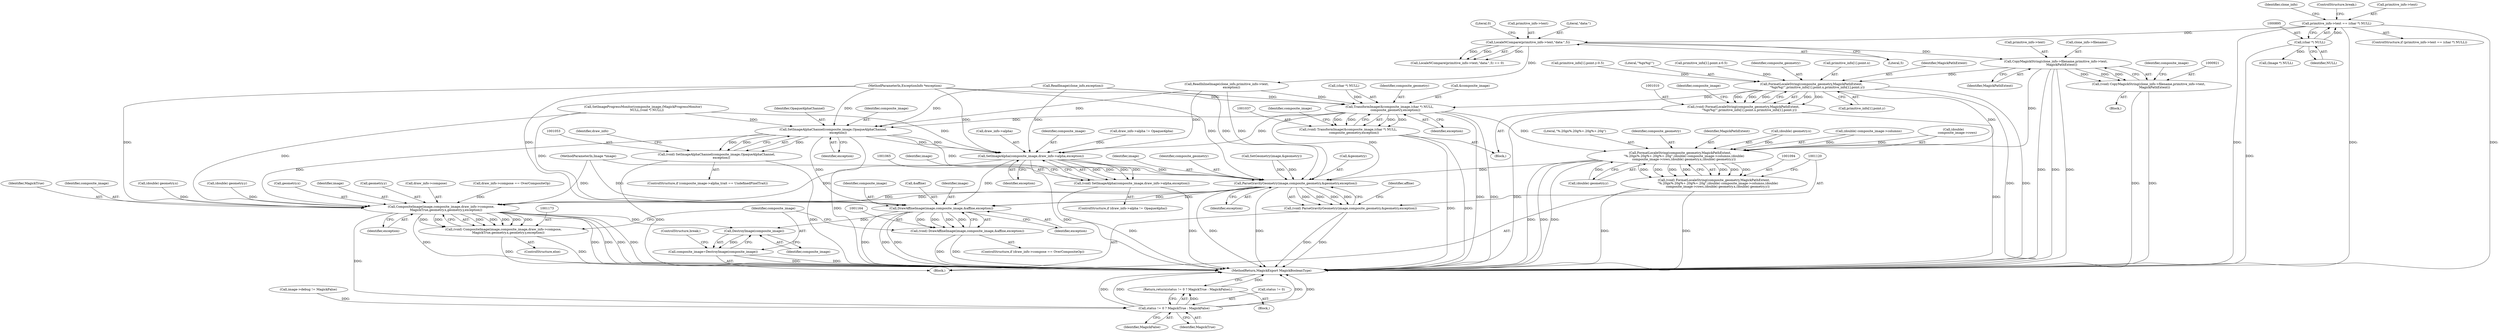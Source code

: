 digraph "0_ImageMagick_726812fa2fa7ce16bcf58f6e115f65427a1c0950_2@pointer" {
"1000922" [label="(Call,CopyMagickString(clone_info->filename,primitive_info->text,\n            MagickPathExtent))"];
"1000903" [label="(Call,LocaleNCompare(primitive_info->text,\"data:\",5))"];
"1000890" [label="(Call,primitive_info->text == (char *) NULL)"];
"1000894" [label="(Call,(char *) NULL)"];
"1000920" [label="(Call,(void) CopyMagickString(clone_info->filename,primitive_info->text,\n            MagickPathExtent))"];
"1001011" [label="(Call,FormatLocaleString(composite_geometry,MagickPathExtent,\n            \"%gx%g!\",primitive_info[1].point.x,primitive_info[1].point.y))"];
"1001009" [label="(Call,(void) FormatLocaleString(composite_geometry,MagickPathExtent,\n            \"%gx%g!\",primitive_info[1].point.x,primitive_info[1].point.y))"];
"1001038" [label="(Call,TransformImage(&composite_image,(char *) NULL,\n            composite_geometry,exception))"];
"1001036" [label="(Call,(void) TransformImage(&composite_image,(char *) NULL,\n            composite_geometry,exception))"];
"1001054" [label="(Call,SetImageAlphaChannel(composite_image,OpaqueAlphaChannel,\n          exception))"];
"1001052" [label="(Call,(void) SetImageAlphaChannel(composite_image,OpaqueAlphaChannel,\n          exception))"];
"1001066" [label="(Call,SetImageAlpha(composite_image,draw_info->alpha,exception))"];
"1001064" [label="(Call,(void) SetImageAlpha(composite_image,draw_info->alpha,exception))"];
"1001121" [label="(Call,ParseGravityGeometry(image,composite_geometry,&geometry,exception))"];
"1001119" [label="(Call,(void) ParseGravityGeometry(image,composite_geometry,&geometry,exception))"];
"1001165" [label="(Call,DrawAffineImage(image,composite_image,&affine,exception))"];
"1001163" [label="(Call,(void) DrawAffineImage(image,composite_image,&affine,exception))"];
"1001190" [label="(Call,DestroyImage(composite_image))"];
"1001188" [label="(Call,composite_image=DestroyImage(composite_image))"];
"1001174" [label="(Call,CompositeImage(image,composite_image,draw_info->compose,\n          MagickTrue,geometry.x,geometry.y,exception))"];
"1001172" [label="(Call,(void) CompositeImage(image,composite_image,draw_info->compose,\n          MagickTrue,geometry.x,geometry.y,exception))"];
"1001623" [label="(Call,status != 0 ? MagickTrue : MagickFalse)"];
"1001622" [label="(Return,return(status != 0 ? MagickTrue : MagickFalse);)"];
"1001095" [label="(Call,FormatLocaleString(composite_geometry,MagickPathExtent,\n        \"%.20gx%.20g%+.20g%+.20g\",(double) composite_image->columns,(double)\n        composite_image->rows,(double) geometry.x,(double) geometry.y))"];
"1001093" [label="(Call,(void) FormatLocaleString(composite_geometry,MagickPathExtent,\n        \"%.20gx%.20g%+.20g%+.20g\",(double) composite_image->columns,(double)\n        composite_image->rows,(double) geometry.x,(double) geometry.y))"];
"1000108" [label="(Block,)"];
"1001192" [label="(ControlStructure,break;)"];
"1000890" [label="(Call,primitive_info->text == (char *) NULL)"];
"1000909" [label="(Literal,0)"];
"1001158" [label="(Call,draw_info->compose == OverCompositeOp)"];
"1001187" [label="(Identifier,exception)"];
"1001095" [label="(Call,FormatLocaleString(composite_geometry,MagickPathExtent,\n        \"%.20gx%.20g%+.20g%+.20g\",(double) composite_image->columns,(double)\n        composite_image->rows,(double) geometry.x,(double) geometry.y))"];
"1001057" [label="(Identifier,exception)"];
"1001124" [label="(Call,&geometry)"];
"1001181" [label="(Call,geometry.x)"];
"1001073" [label="(Identifier,image)"];
"1000896" [label="(Identifier,NULL)"];
"1000908" [label="(Literal,5)"];
"1001022" [label="(Call,primitive_info[1].point.y)"];
"1001031" [label="(Identifier,composite_image)"];
"1001170" [label="(Identifier,exception)"];
"1001629" [label="(MethodReturn,MagickExport MagickBooleanType)"];
"1001054" [label="(Call,SetImageAlphaChannel(composite_image,OpaqueAlphaChannel,\n          exception))"];
"1000899" [label="(Identifier,clone_info)"];
"1001623" [label="(Call,status != 0 ? MagickTrue : MagickFalse)"];
"1001046" [label="(ControlStructure,if (composite_image->alpha_trait == UndefinedPixelTrait))"];
"1001072" [label="(Call,SetGeometry(image,&geometry))"];
"1001097" [label="(Identifier,MagickPathExtent)"];
"1000912" [label="(Call,ReadInlineImage(clone_info,primitive_info->text,\n          exception))"];
"1000894" [label="(Call,(char *) NULL)"];
"1001174" [label="(Call,CompositeImage(image,composite_image,draw_info->compose,\n          MagickTrue,geometry.x,geometry.y,exception))"];
"1000926" [label="(Call,primitive_info->text)"];
"1000948" [label="(Call,SetImageProgressMonitor(composite_image,(MagickProgressMonitor)\n        NULL,(void *) NULL))"];
"1001036" [label="(Call,(void) TransformImage(&composite_image,(char *) NULL,\n            composite_geometry,exception))"];
"1001188" [label="(Call,composite_image=DestroyImage(composite_image))"];
"1000923" [label="(Call,clone_info->filename)"];
"1001093" [label="(Call,(void) FormatLocaleString(composite_geometry,MagickPathExtent,\n        \"%.20gx%.20g%+.20g%+.20g\",(double) composite_image->columns,(double)\n        composite_image->rows,(double) geometry.x,(double) geometry.y))"];
"1000104" [label="(MethodParameterIn,Image *image)"];
"1001056" [label="(Identifier,OpaqueAlphaChannel)"];
"1001038" [label="(Call,TransformImage(&composite_image,(char *) NULL,\n            composite_geometry,exception))"];
"1001039" [label="(Call,&composite_image)"];
"1001180" [label="(Identifier,MagickTrue)"];
"1001175" [label="(Identifier,image)"];
"1000902" [label="(Call,LocaleNCompare(primitive_info->text,\"data:\",5) == 0)"];
"1001165" [label="(Call,DrawAffineImage(image,composite_image,&affine,exception))"];
"1001067" [label="(Identifier,composite_image)"];
"1001163" [label="(Call,(void) DrawAffineImage(image,composite_image,&affine,exception))"];
"1000961" [label="(Call,primitive_info[1].point.x-0.5)"];
"1001009" [label="(Call,(void) FormatLocaleString(composite_geometry,MagickPathExtent,\n            \"%gx%g!\",primitive_info[1].point.x,primitive_info[1].point.y))"];
"1001104" [label="(Call,(double)\n        composite_image->rows)"];
"1000904" [label="(Call,primitive_info->text)"];
"1001011" [label="(Call,FormatLocaleString(composite_geometry,MagickPathExtent,\n            \"%gx%g!\",primitive_info[1].point.x,primitive_info[1].point.y))"];
"1001119" [label="(Call,(void) ParseGravityGeometry(image,composite_geometry,&geometry,exception))"];
"1000897" [label="(ControlStructure,break;)"];
"1001121" [label="(Call,ParseGravityGeometry(image,composite_geometry,&geometry,exception))"];
"1001008" [label="(Block,)"];
"1001044" [label="(Identifier,composite_geometry)"];
"1001068" [label="(Call,draw_info->alpha)"];
"1000881" [label="(Block,)"];
"1001166" [label="(Identifier,image)"];
"1001184" [label="(Call,geometry.y)"];
"1001191" [label="(Identifier,composite_image)"];
"1000932" [label="(Call,ReadImage(clone_info,exception))"];
"1001622" [label="(Return,return(status != 0 ? MagickTrue : MagickFalse);)"];
"1001041" [label="(Call,(char *) NULL)"];
"1001071" [label="(Identifier,exception)"];
"1001066" [label="(Call,SetImageAlpha(composite_image,draw_info->alpha,exception))"];
"1001128" [label="(Identifier,affine)"];
"1001628" [label="(Identifier,MagickFalse)"];
"1001012" [label="(Identifier,composite_geometry)"];
"1001015" [label="(Call,primitive_info[1].point.x)"];
"1001176" [label="(Identifier,composite_image)"];
"1001136" [label="(Call,(double) geometry.x)"];
"1000929" [label="(Identifier,MagickPathExtent)"];
"1001145" [label="(Call,(double) geometry.y)"];
"1001049" [label="(Identifier,composite_image)"];
"1001624" [label="(Call,status != 0)"];
"1001109" [label="(Call,(double) geometry.x)"];
"1000922" [label="(Call,CopyMagickString(clone_info->filename,primitive_info->text,\n            MagickPathExtent))"];
"1001189" [label="(Identifier,composite_image)"];
"1001171" [label="(ControlStructure,else)"];
"1000942" [label="(Call,(Image *) NULL)"];
"1001061" [label="(Identifier,draw_info)"];
"1000107" [label="(MethodParameterIn,ExceptionInfo *exception)"];
"1000907" [label="(Literal,\"data:\")"];
"1001064" [label="(Call,(void) SetImageAlpha(composite_image,draw_info->alpha,exception))"];
"1001099" [label="(Call,(double) composite_image->columns)"];
"1001098" [label="(Literal,\"%.20gx%.20g%+.20g%+.20g\")"];
"1001627" [label="(Identifier,MagickTrue)"];
"1001013" [label="(Identifier,MagickPathExtent)"];
"1001177" [label="(Call,draw_info->compose)"];
"1001096" [label="(Identifier,composite_geometry)"];
"1001114" [label="(Call,(double) geometry.y)"];
"1001052" [label="(Call,(void) SetImageAlphaChannel(composite_image,OpaqueAlphaChannel,\n          exception))"];
"1001059" [label="(Call,draw_info->alpha != OpaqueAlpha)"];
"1000931" [label="(Identifier,composite_image)"];
"1001167" [label="(Identifier,composite_image)"];
"1001611" [label="(Call,image->debug != MagickFalse)"];
"1001122" [label="(Identifier,image)"];
"1000975" [label="(Call,primitive_info[1].point.y-0.5)"];
"1001055" [label="(Identifier,composite_image)"];
"1001168" [label="(Call,&affine)"];
"1000903" [label="(Call,LocaleNCompare(primitive_info->text,\"data:\",5))"];
"1000891" [label="(Call,primitive_info->text)"];
"1000919" [label="(Block,)"];
"1001190" [label="(Call,DestroyImage(composite_image))"];
"1000889" [label="(ControlStructure,if (primitive_info->text == (char *) NULL))"];
"1001058" [label="(ControlStructure,if (draw_info->alpha != OpaqueAlpha))"];
"1001172" [label="(Call,(void) CompositeImage(image,composite_image,draw_info->compose,\n          MagickTrue,geometry.x,geometry.y,exception))"];
"1000920" [label="(Call,(void) CopyMagickString(clone_info->filename,primitive_info->text,\n            MagickPathExtent))"];
"1001014" [label="(Literal,\"%gx%g!\")"];
"1001123" [label="(Identifier,composite_geometry)"];
"1001126" [label="(Identifier,exception)"];
"1001157" [label="(ControlStructure,if (draw_info->compose == OverCompositeOp))"];
"1001045" [label="(Identifier,exception)"];
"1000922" -> "1000920"  [label="AST: "];
"1000922" -> "1000929"  [label="CFG: "];
"1000923" -> "1000922"  [label="AST: "];
"1000926" -> "1000922"  [label="AST: "];
"1000929" -> "1000922"  [label="AST: "];
"1000920" -> "1000922"  [label="CFG: "];
"1000922" -> "1001629"  [label="DDG: "];
"1000922" -> "1001629"  [label="DDG: "];
"1000922" -> "1001629"  [label="DDG: "];
"1000922" -> "1000920"  [label="DDG: "];
"1000922" -> "1000920"  [label="DDG: "];
"1000922" -> "1000920"  [label="DDG: "];
"1000903" -> "1000922"  [label="DDG: "];
"1000922" -> "1001011"  [label="DDG: "];
"1000922" -> "1001095"  [label="DDG: "];
"1000903" -> "1000902"  [label="AST: "];
"1000903" -> "1000908"  [label="CFG: "];
"1000904" -> "1000903"  [label="AST: "];
"1000907" -> "1000903"  [label="AST: "];
"1000908" -> "1000903"  [label="AST: "];
"1000909" -> "1000903"  [label="CFG: "];
"1000903" -> "1000902"  [label="DDG: "];
"1000903" -> "1000902"  [label="DDG: "];
"1000903" -> "1000902"  [label="DDG: "];
"1000890" -> "1000903"  [label="DDG: "];
"1000903" -> "1000912"  [label="DDG: "];
"1000890" -> "1000889"  [label="AST: "];
"1000890" -> "1000894"  [label="CFG: "];
"1000891" -> "1000890"  [label="AST: "];
"1000894" -> "1000890"  [label="AST: "];
"1000897" -> "1000890"  [label="CFG: "];
"1000899" -> "1000890"  [label="CFG: "];
"1000890" -> "1001629"  [label="DDG: "];
"1000890" -> "1001629"  [label="DDG: "];
"1000890" -> "1001629"  [label="DDG: "];
"1000894" -> "1000890"  [label="DDG: "];
"1000894" -> "1000896"  [label="CFG: "];
"1000895" -> "1000894"  [label="AST: "];
"1000896" -> "1000894"  [label="AST: "];
"1000894" -> "1001629"  [label="DDG: "];
"1000894" -> "1000942"  [label="DDG: "];
"1000920" -> "1000919"  [label="AST: "];
"1000921" -> "1000920"  [label="AST: "];
"1000931" -> "1000920"  [label="CFG: "];
"1000920" -> "1001629"  [label="DDG: "];
"1000920" -> "1001629"  [label="DDG: "];
"1001011" -> "1001009"  [label="AST: "];
"1001011" -> "1001022"  [label="CFG: "];
"1001012" -> "1001011"  [label="AST: "];
"1001013" -> "1001011"  [label="AST: "];
"1001014" -> "1001011"  [label="AST: "];
"1001015" -> "1001011"  [label="AST: "];
"1001022" -> "1001011"  [label="AST: "];
"1001009" -> "1001011"  [label="CFG: "];
"1001011" -> "1001629"  [label="DDG: "];
"1001011" -> "1001629"  [label="DDG: "];
"1001011" -> "1001009"  [label="DDG: "];
"1001011" -> "1001009"  [label="DDG: "];
"1001011" -> "1001009"  [label="DDG: "];
"1001011" -> "1001009"  [label="DDG: "];
"1001011" -> "1001009"  [label="DDG: "];
"1000961" -> "1001011"  [label="DDG: "];
"1000975" -> "1001011"  [label="DDG: "];
"1001011" -> "1001038"  [label="DDG: "];
"1001011" -> "1001095"  [label="DDG: "];
"1001009" -> "1001008"  [label="AST: "];
"1001010" -> "1001009"  [label="AST: "];
"1001031" -> "1001009"  [label="CFG: "];
"1001009" -> "1001629"  [label="DDG: "];
"1001009" -> "1001629"  [label="DDG: "];
"1001038" -> "1001036"  [label="AST: "];
"1001038" -> "1001045"  [label="CFG: "];
"1001039" -> "1001038"  [label="AST: "];
"1001041" -> "1001038"  [label="AST: "];
"1001044" -> "1001038"  [label="AST: "];
"1001045" -> "1001038"  [label="AST: "];
"1001036" -> "1001038"  [label="CFG: "];
"1001038" -> "1001629"  [label="DDG: "];
"1001038" -> "1001629"  [label="DDG: "];
"1001038" -> "1001036"  [label="DDG: "];
"1001038" -> "1001036"  [label="DDG: "];
"1001038" -> "1001036"  [label="DDG: "];
"1001038" -> "1001036"  [label="DDG: "];
"1001041" -> "1001038"  [label="DDG: "];
"1000932" -> "1001038"  [label="DDG: "];
"1000912" -> "1001038"  [label="DDG: "];
"1000107" -> "1001038"  [label="DDG: "];
"1001038" -> "1001054"  [label="DDG: "];
"1001038" -> "1001066"  [label="DDG: "];
"1001038" -> "1001095"  [label="DDG: "];
"1001038" -> "1001121"  [label="DDG: "];
"1001036" -> "1001008"  [label="AST: "];
"1001037" -> "1001036"  [label="AST: "];
"1001049" -> "1001036"  [label="CFG: "];
"1001036" -> "1001629"  [label="DDG: "];
"1001036" -> "1001629"  [label="DDG: "];
"1001054" -> "1001052"  [label="AST: "];
"1001054" -> "1001057"  [label="CFG: "];
"1001055" -> "1001054"  [label="AST: "];
"1001056" -> "1001054"  [label="AST: "];
"1001057" -> "1001054"  [label="AST: "];
"1001052" -> "1001054"  [label="CFG: "];
"1001054" -> "1001629"  [label="DDG: "];
"1001054" -> "1001052"  [label="DDG: "];
"1001054" -> "1001052"  [label="DDG: "];
"1001054" -> "1001052"  [label="DDG: "];
"1000948" -> "1001054"  [label="DDG: "];
"1000932" -> "1001054"  [label="DDG: "];
"1000912" -> "1001054"  [label="DDG: "];
"1000107" -> "1001054"  [label="DDG: "];
"1001054" -> "1001066"  [label="DDG: "];
"1001054" -> "1001066"  [label="DDG: "];
"1001054" -> "1001121"  [label="DDG: "];
"1001054" -> "1001165"  [label="DDG: "];
"1001054" -> "1001174"  [label="DDG: "];
"1001052" -> "1001046"  [label="AST: "];
"1001053" -> "1001052"  [label="AST: "];
"1001061" -> "1001052"  [label="CFG: "];
"1001052" -> "1001629"  [label="DDG: "];
"1001052" -> "1001629"  [label="DDG: "];
"1001066" -> "1001064"  [label="AST: "];
"1001066" -> "1001071"  [label="CFG: "];
"1001067" -> "1001066"  [label="AST: "];
"1001068" -> "1001066"  [label="AST: "];
"1001071" -> "1001066"  [label="AST: "];
"1001064" -> "1001066"  [label="CFG: "];
"1001066" -> "1001629"  [label="DDG: "];
"1001066" -> "1001064"  [label="DDG: "];
"1001066" -> "1001064"  [label="DDG: "];
"1001066" -> "1001064"  [label="DDG: "];
"1000948" -> "1001066"  [label="DDG: "];
"1001059" -> "1001066"  [label="DDG: "];
"1000932" -> "1001066"  [label="DDG: "];
"1000912" -> "1001066"  [label="DDG: "];
"1000107" -> "1001066"  [label="DDG: "];
"1001066" -> "1001121"  [label="DDG: "];
"1001066" -> "1001165"  [label="DDG: "];
"1001066" -> "1001174"  [label="DDG: "];
"1001064" -> "1001058"  [label="AST: "];
"1001065" -> "1001064"  [label="AST: "];
"1001073" -> "1001064"  [label="CFG: "];
"1001064" -> "1001629"  [label="DDG: "];
"1001064" -> "1001629"  [label="DDG: "];
"1001121" -> "1001119"  [label="AST: "];
"1001121" -> "1001126"  [label="CFG: "];
"1001122" -> "1001121"  [label="AST: "];
"1001123" -> "1001121"  [label="AST: "];
"1001124" -> "1001121"  [label="AST: "];
"1001126" -> "1001121"  [label="AST: "];
"1001119" -> "1001121"  [label="CFG: "];
"1001121" -> "1001629"  [label="DDG: "];
"1001121" -> "1001629"  [label="DDG: "];
"1001121" -> "1001119"  [label="DDG: "];
"1001121" -> "1001119"  [label="DDG: "];
"1001121" -> "1001119"  [label="DDG: "];
"1001121" -> "1001119"  [label="DDG: "];
"1001072" -> "1001121"  [label="DDG: "];
"1001072" -> "1001121"  [label="DDG: "];
"1000104" -> "1001121"  [label="DDG: "];
"1001095" -> "1001121"  [label="DDG: "];
"1000932" -> "1001121"  [label="DDG: "];
"1000912" -> "1001121"  [label="DDG: "];
"1000107" -> "1001121"  [label="DDG: "];
"1001121" -> "1001165"  [label="DDG: "];
"1001121" -> "1001165"  [label="DDG: "];
"1001121" -> "1001174"  [label="DDG: "];
"1001121" -> "1001174"  [label="DDG: "];
"1001119" -> "1000881"  [label="AST: "];
"1001120" -> "1001119"  [label="AST: "];
"1001128" -> "1001119"  [label="CFG: "];
"1001119" -> "1001629"  [label="DDG: "];
"1001119" -> "1001629"  [label="DDG: "];
"1001165" -> "1001163"  [label="AST: "];
"1001165" -> "1001170"  [label="CFG: "];
"1001166" -> "1001165"  [label="AST: "];
"1001167" -> "1001165"  [label="AST: "];
"1001168" -> "1001165"  [label="AST: "];
"1001170" -> "1001165"  [label="AST: "];
"1001163" -> "1001165"  [label="CFG: "];
"1001165" -> "1001629"  [label="DDG: "];
"1001165" -> "1001629"  [label="DDG: "];
"1001165" -> "1001629"  [label="DDG: "];
"1001165" -> "1001163"  [label="DDG: "];
"1001165" -> "1001163"  [label="DDG: "];
"1001165" -> "1001163"  [label="DDG: "];
"1001165" -> "1001163"  [label="DDG: "];
"1000104" -> "1001165"  [label="DDG: "];
"1000948" -> "1001165"  [label="DDG: "];
"1000107" -> "1001165"  [label="DDG: "];
"1001165" -> "1001190"  [label="DDG: "];
"1001163" -> "1001157"  [label="AST: "];
"1001164" -> "1001163"  [label="AST: "];
"1001189" -> "1001163"  [label="CFG: "];
"1001163" -> "1001629"  [label="DDG: "];
"1001163" -> "1001629"  [label="DDG: "];
"1001190" -> "1001188"  [label="AST: "];
"1001190" -> "1001191"  [label="CFG: "];
"1001191" -> "1001190"  [label="AST: "];
"1001188" -> "1001190"  [label="CFG: "];
"1001190" -> "1001188"  [label="DDG: "];
"1001174" -> "1001190"  [label="DDG: "];
"1001188" -> "1000881"  [label="AST: "];
"1001189" -> "1001188"  [label="AST: "];
"1001192" -> "1001188"  [label="CFG: "];
"1001188" -> "1001629"  [label="DDG: "];
"1001188" -> "1001629"  [label="DDG: "];
"1001174" -> "1001172"  [label="AST: "];
"1001174" -> "1001187"  [label="CFG: "];
"1001175" -> "1001174"  [label="AST: "];
"1001176" -> "1001174"  [label="AST: "];
"1001177" -> "1001174"  [label="AST: "];
"1001180" -> "1001174"  [label="AST: "];
"1001181" -> "1001174"  [label="AST: "];
"1001184" -> "1001174"  [label="AST: "];
"1001187" -> "1001174"  [label="AST: "];
"1001172" -> "1001174"  [label="CFG: "];
"1001174" -> "1001629"  [label="DDG: "];
"1001174" -> "1001629"  [label="DDG: "];
"1001174" -> "1001629"  [label="DDG: "];
"1001174" -> "1001629"  [label="DDG: "];
"1001174" -> "1001629"  [label="DDG: "];
"1001174" -> "1001172"  [label="DDG: "];
"1001174" -> "1001172"  [label="DDG: "];
"1001174" -> "1001172"  [label="DDG: "];
"1001174" -> "1001172"  [label="DDG: "];
"1001174" -> "1001172"  [label="DDG: "];
"1001174" -> "1001172"  [label="DDG: "];
"1001174" -> "1001172"  [label="DDG: "];
"1000104" -> "1001174"  [label="DDG: "];
"1000948" -> "1001174"  [label="DDG: "];
"1001158" -> "1001174"  [label="DDG: "];
"1001136" -> "1001174"  [label="DDG: "];
"1001145" -> "1001174"  [label="DDG: "];
"1000107" -> "1001174"  [label="DDG: "];
"1001174" -> "1001623"  [label="DDG: "];
"1001172" -> "1001171"  [label="AST: "];
"1001173" -> "1001172"  [label="AST: "];
"1001189" -> "1001172"  [label="CFG: "];
"1001172" -> "1001629"  [label="DDG: "];
"1001172" -> "1001629"  [label="DDG: "];
"1001623" -> "1001622"  [label="AST: "];
"1001623" -> "1001627"  [label="CFG: "];
"1001623" -> "1001628"  [label="CFG: "];
"1001624" -> "1001623"  [label="AST: "];
"1001627" -> "1001623"  [label="AST: "];
"1001628" -> "1001623"  [label="AST: "];
"1001622" -> "1001623"  [label="CFG: "];
"1001623" -> "1001629"  [label="DDG: "];
"1001623" -> "1001629"  [label="DDG: "];
"1001623" -> "1001629"  [label="DDG: "];
"1001623" -> "1001629"  [label="DDG: "];
"1001623" -> "1001622"  [label="DDG: "];
"1001611" -> "1001623"  [label="DDG: "];
"1001622" -> "1000108"  [label="AST: "];
"1001629" -> "1001622"  [label="CFG: "];
"1001622" -> "1001629"  [label="DDG: "];
"1001095" -> "1001093"  [label="AST: "];
"1001095" -> "1001114"  [label="CFG: "];
"1001096" -> "1001095"  [label="AST: "];
"1001097" -> "1001095"  [label="AST: "];
"1001098" -> "1001095"  [label="AST: "];
"1001099" -> "1001095"  [label="AST: "];
"1001104" -> "1001095"  [label="AST: "];
"1001109" -> "1001095"  [label="AST: "];
"1001114" -> "1001095"  [label="AST: "];
"1001093" -> "1001095"  [label="CFG: "];
"1001095" -> "1001629"  [label="DDG: "];
"1001095" -> "1001629"  [label="DDG: "];
"1001095" -> "1001629"  [label="DDG: "];
"1001095" -> "1001093"  [label="DDG: "];
"1001095" -> "1001093"  [label="DDG: "];
"1001095" -> "1001093"  [label="DDG: "];
"1001095" -> "1001093"  [label="DDG: "];
"1001095" -> "1001093"  [label="DDG: "];
"1001095" -> "1001093"  [label="DDG: "];
"1001095" -> "1001093"  [label="DDG: "];
"1001099" -> "1001095"  [label="DDG: "];
"1001104" -> "1001095"  [label="DDG: "];
"1001109" -> "1001095"  [label="DDG: "];
"1001114" -> "1001095"  [label="DDG: "];
"1001093" -> "1000881"  [label="AST: "];
"1001094" -> "1001093"  [label="AST: "];
"1001120" -> "1001093"  [label="CFG: "];
"1001093" -> "1001629"  [label="DDG: "];
"1001093" -> "1001629"  [label="DDG: "];
}

